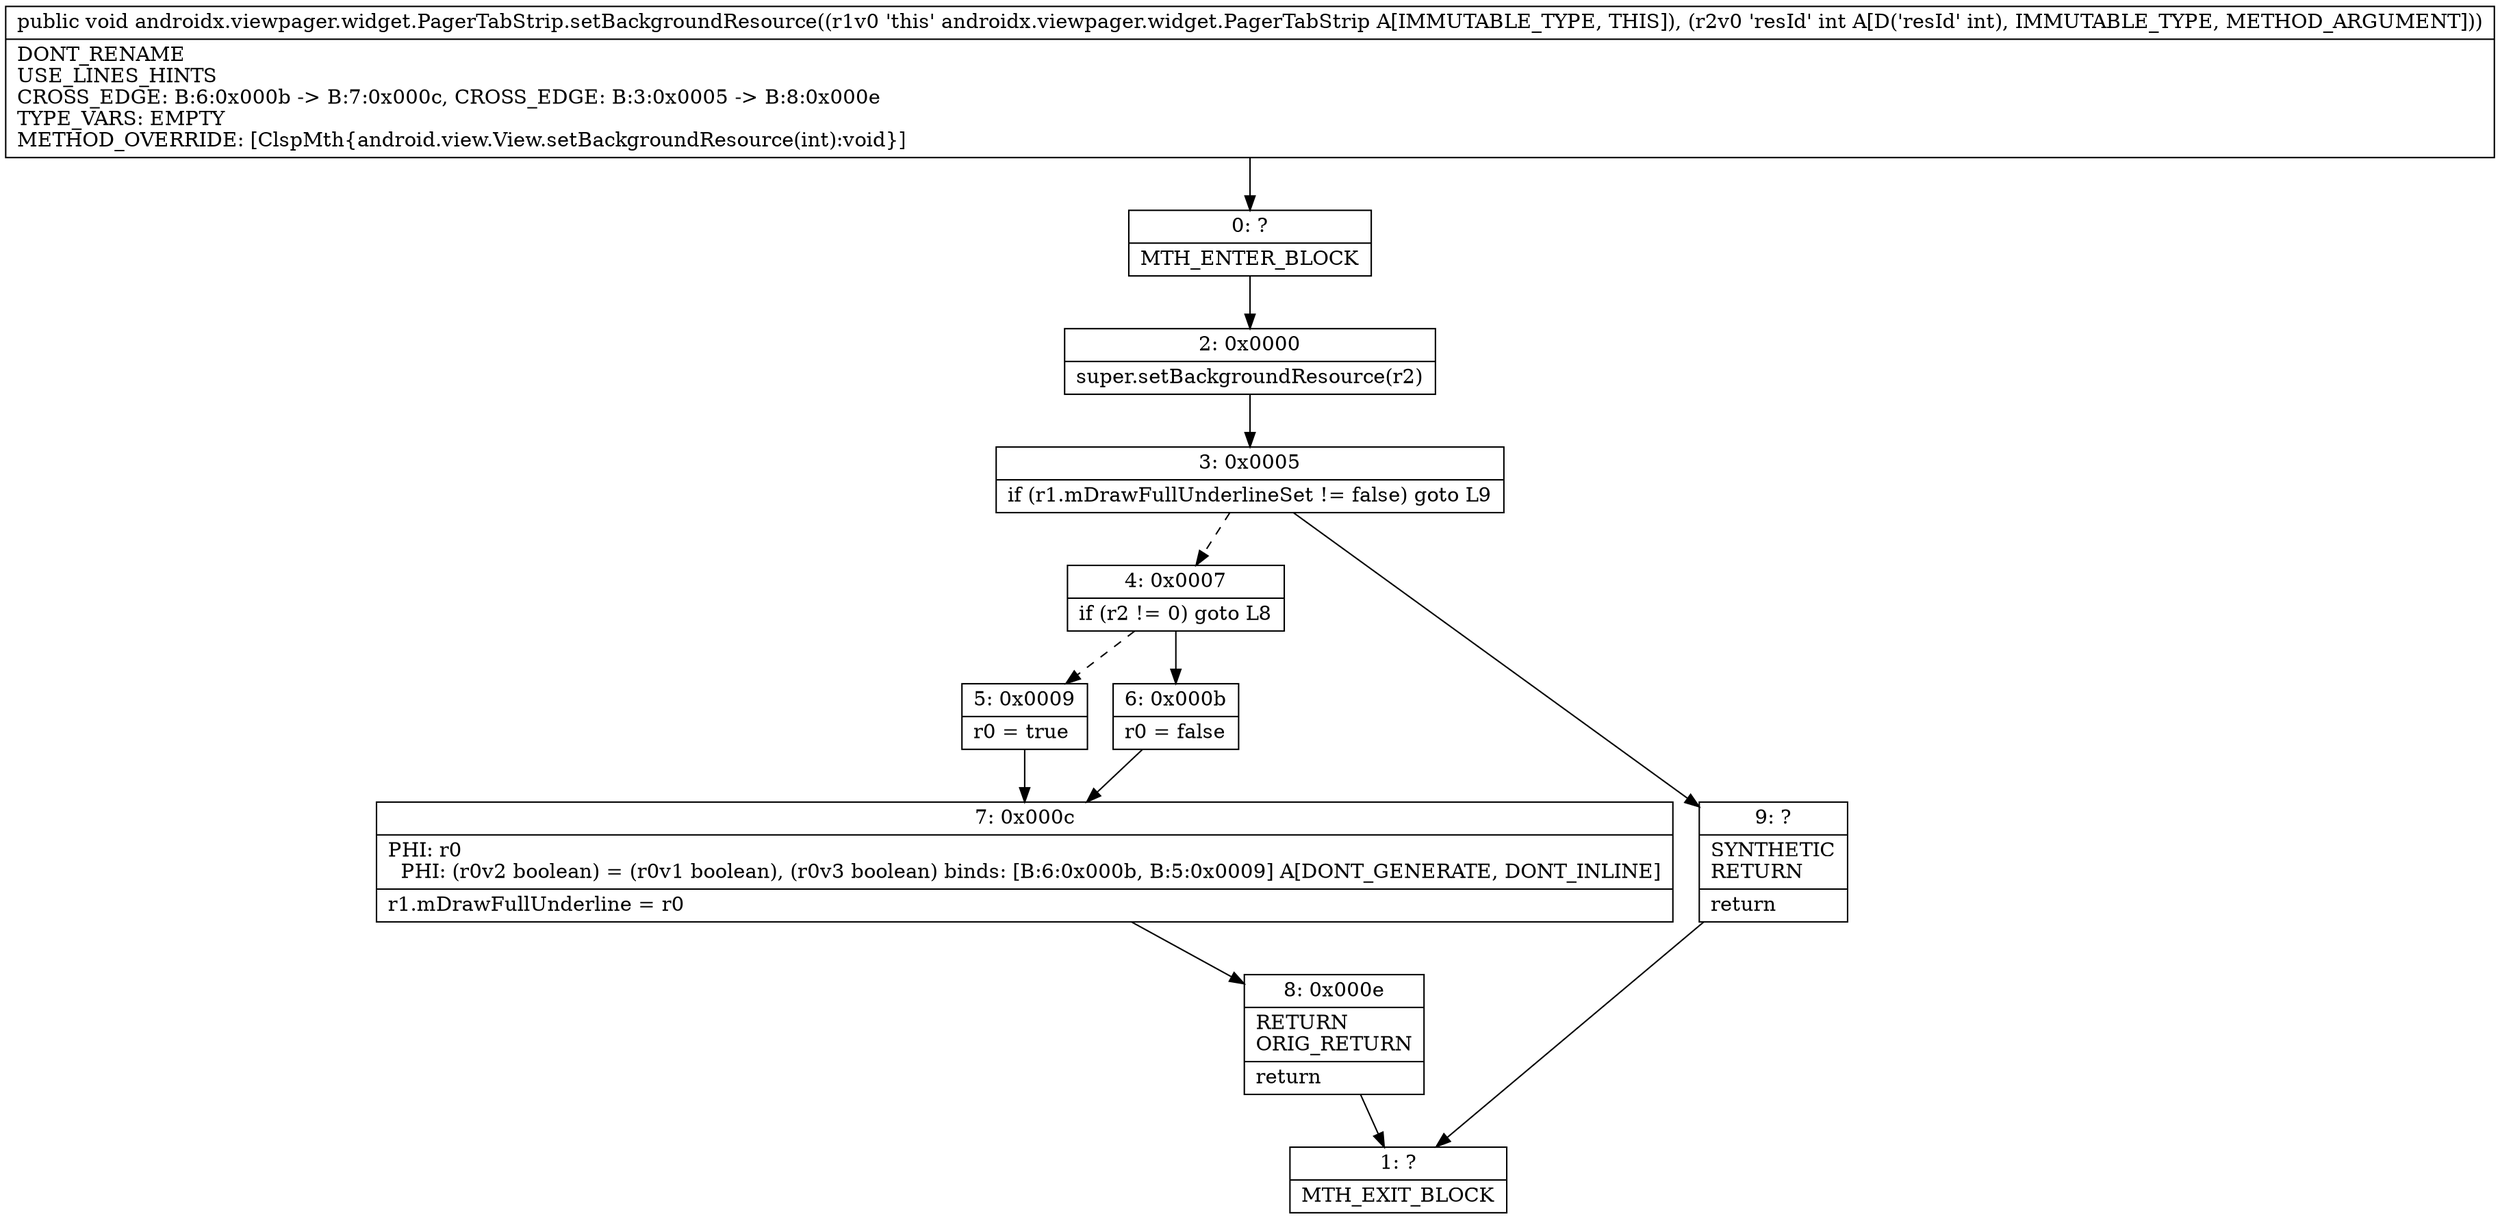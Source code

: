 digraph "CFG forandroidx.viewpager.widget.PagerTabStrip.setBackgroundResource(I)V" {
Node_0 [shape=record,label="{0\:\ ?|MTH_ENTER_BLOCK\l}"];
Node_2 [shape=record,label="{2\:\ 0x0000|super.setBackgroundResource(r2)\l}"];
Node_3 [shape=record,label="{3\:\ 0x0005|if (r1.mDrawFullUnderlineSet != false) goto L9\l}"];
Node_4 [shape=record,label="{4\:\ 0x0007|if (r2 != 0) goto L8\l}"];
Node_5 [shape=record,label="{5\:\ 0x0009|r0 = true\l}"];
Node_7 [shape=record,label="{7\:\ 0x000c|PHI: r0 \l  PHI: (r0v2 boolean) = (r0v1 boolean), (r0v3 boolean) binds: [B:6:0x000b, B:5:0x0009] A[DONT_GENERATE, DONT_INLINE]\l|r1.mDrawFullUnderline = r0\l}"];
Node_8 [shape=record,label="{8\:\ 0x000e|RETURN\lORIG_RETURN\l|return\l}"];
Node_1 [shape=record,label="{1\:\ ?|MTH_EXIT_BLOCK\l}"];
Node_6 [shape=record,label="{6\:\ 0x000b|r0 = false\l}"];
Node_9 [shape=record,label="{9\:\ ?|SYNTHETIC\lRETURN\l|return\l}"];
MethodNode[shape=record,label="{public void androidx.viewpager.widget.PagerTabStrip.setBackgroundResource((r1v0 'this' androidx.viewpager.widget.PagerTabStrip A[IMMUTABLE_TYPE, THIS]), (r2v0 'resId' int A[D('resId' int), IMMUTABLE_TYPE, METHOD_ARGUMENT]))  | DONT_RENAME\lUSE_LINES_HINTS\lCROSS_EDGE: B:6:0x000b \-\> B:7:0x000c, CROSS_EDGE: B:3:0x0005 \-\> B:8:0x000e\lTYPE_VARS: EMPTY\lMETHOD_OVERRIDE: [ClspMth\{android.view.View.setBackgroundResource(int):void\}]\l}"];
MethodNode -> Node_0;Node_0 -> Node_2;
Node_2 -> Node_3;
Node_3 -> Node_4[style=dashed];
Node_3 -> Node_9;
Node_4 -> Node_5[style=dashed];
Node_4 -> Node_6;
Node_5 -> Node_7;
Node_7 -> Node_8;
Node_8 -> Node_1;
Node_6 -> Node_7;
Node_9 -> Node_1;
}

